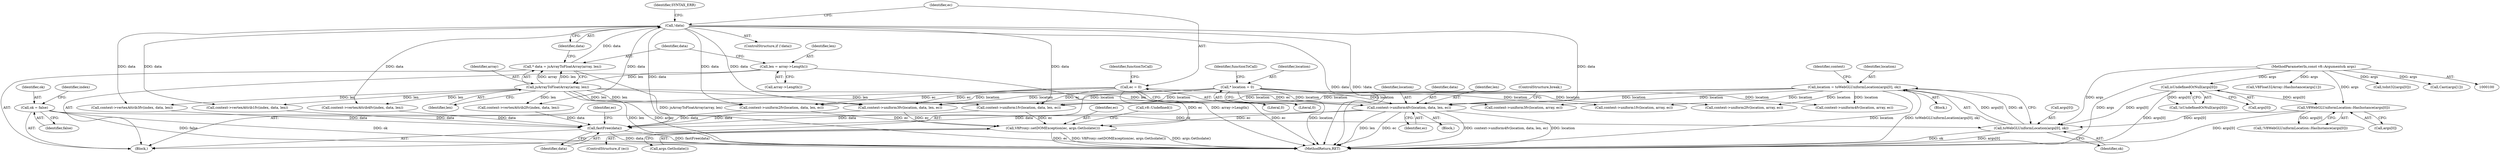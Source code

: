 digraph "0_Chrome_e9372a1bfd3588a80fcf49aa07321f0971dd6091_64@pointer" {
"1000304" [label="(Call,context->uniform4fv(location, data, len, ec))"];
"1000121" [label="(Call,* location = 0)"];
"1000155" [label="(Call,location = toWebGLUniformLocation(args[0], ok))"];
"1000157" [label="(Call,toWebGLUniformLocation(args[0], ok))"];
"1000147" [label="(Call,V8WebGLUniformLocation::HasInstance(args[0]))"];
"1000142" [label="(Call,isUndefinedOrNull(args[0]))"];
"1000101" [label="(MethodParameterIn,const v8::Arguments& args)"];
"1000112" [label="(Call,ok = false)"];
"1000267" [label="(Call,!data)"];
"1000261" [label="(Call,* data = jsArrayToFloatArray(array, len))"];
"1000263" [label="(Call,jsArrayToFloatArray(array, len))"];
"1000257" [label="(Call,len = array->Length())"];
"1000276" [label="(Call,ec = 0)"];
"1000337" [label="(Call,fastFree(data))"];
"1000341" [label="(Call,V8Proxy::setDOMException(ec, args.GetIsolate()))"];
"1000337" [label="(Call,fastFree(data))"];
"1000281" [label="(Block,)"];
"1000157" [label="(Call,toWebGLUniformLocation(args[0], ok))"];
"1000259" [label="(Call,array->Length())"];
"1000101" [label="(MethodParameterIn,const v8::Arguments& args)"];
"1000141" [label="(Call,!isUndefinedOrNull(args[0]))"];
"1000142" [label="(Call,isUndefinedOrNull(args[0]))"];
"1000283" [label="(Call,context->uniform1fv(location, data, len, ec))"];
"1000117" [label="(Identifier,index)"];
"1000268" [label="(Identifier,data)"];
"1000323" [label="(Call,context->vertexAttrib3fv(index, data, len))"];
"1000103" [label="(Block,)"];
"1000156" [label="(Identifier,location)"];
"1000168" [label="(Call,V8Float32Array::HasInstance(args[1]))"];
"1000123" [label="(Literal,0)"];
"1000265" [label="(Identifier,len)"];
"1000155" [label="(Call,location = toWebGLUniformLocation(args[0], ok))"];
"1000261" [label="(Call,* data = jsArrayToFloatArray(array, len))"];
"1000267" [label="(Call,!data)"];
"1000161" [label="(Identifier,ok)"];
"1000346" [label="(MethodReturn,RET)"];
"1000129" [label="(Call,toInt32(args[0]))"];
"1000266" [label="(ControlStructure,if (!data))"];
"1000258" [label="(Identifier,len)"];
"1000308" [label="(Identifier,ec)"];
"1000113" [label="(Identifier,ok)"];
"1000317" [label="(Call,context->vertexAttrib2fv(index, data, len))"];
"1000164" [label="(Identifier,context)"];
"1000257" [label="(Call,len = array->Length())"];
"1000147" [label="(Call,V8WebGLUniformLocation::HasInstance(args[0]))"];
"1000311" [label="(Call,context->vertexAttrib1fv(index, data, len))"];
"1000112" [label="(Call,ok = false)"];
"1000280" [label="(Identifier,functionToCall)"];
"1000290" [label="(Call,context->uniform2fv(location, data, len, ec))"];
"1000252" [label="(Call,Cast(args[1]))"];
"1000309" [label="(ControlStructure,break;)"];
"1000202" [label="(Call,context->uniform3fv(location, array, ec))"];
"1000297" [label="(Call,context->uniform3fv(location, data, len, ec))"];
"1000134" [label="(Block,)"];
"1000262" [label="(Identifier,data)"];
"1000340" [label="(Identifier,ec)"];
"1000339" [label="(ControlStructure,if (ec))"];
"1000342" [label="(Identifier,ec)"];
"1000276" [label="(Call,ec = 0)"];
"1000122" [label="(Identifier,location)"];
"1000305" [label="(Identifier,location)"];
"1000271" [label="(Identifier,SYNTAX_ERR)"];
"1000126" [label="(Identifier,functionToCall)"];
"1000196" [label="(Call,context->uniform2fv(location, array, ec))"];
"1000345" [label="(Call,v8::Undefined())"];
"1000341" [label="(Call,V8Proxy::setDOMException(ec, args.GetIsolate()))"];
"1000304" [label="(Call,context->uniform4fv(location, data, len, ec))"];
"1000263" [label="(Call,jsArrayToFloatArray(array, len))"];
"1000158" [label="(Call,args[0])"];
"1000306" [label="(Identifier,data)"];
"1000329" [label="(Call,context->vertexAttrib4fv(index, data, len))"];
"1000307" [label="(Identifier,len)"];
"1000148" [label="(Call,args[0])"];
"1000114" [label="(Identifier,false)"];
"1000146" [label="(Call,!V8WebGLUniformLocation::HasInstance(args[0]))"];
"1000264" [label="(Identifier,array)"];
"1000278" [label="(Literal,0)"];
"1000277" [label="(Identifier,ec)"];
"1000143" [label="(Call,args[0])"];
"1000338" [label="(Identifier,data)"];
"1000343" [label="(Call,args.GetIsolate())"];
"1000121" [label="(Call,* location = 0)"];
"1000208" [label="(Call,context->uniform4fv(location, array, ec))"];
"1000190" [label="(Call,context->uniform1fv(location, array, ec))"];
"1000304" -> "1000281"  [label="AST: "];
"1000304" -> "1000308"  [label="CFG: "];
"1000305" -> "1000304"  [label="AST: "];
"1000306" -> "1000304"  [label="AST: "];
"1000307" -> "1000304"  [label="AST: "];
"1000308" -> "1000304"  [label="AST: "];
"1000309" -> "1000304"  [label="CFG: "];
"1000304" -> "1000346"  [label="DDG: context->uniform4fv(location, data, len, ec)"];
"1000304" -> "1000346"  [label="DDG: location"];
"1000304" -> "1000346"  [label="DDG: len"];
"1000304" -> "1000346"  [label="DDG: ec"];
"1000121" -> "1000304"  [label="DDG: location"];
"1000155" -> "1000304"  [label="DDG: location"];
"1000267" -> "1000304"  [label="DDG: data"];
"1000263" -> "1000304"  [label="DDG: len"];
"1000276" -> "1000304"  [label="DDG: ec"];
"1000304" -> "1000337"  [label="DDG: data"];
"1000304" -> "1000341"  [label="DDG: ec"];
"1000121" -> "1000103"  [label="AST: "];
"1000121" -> "1000123"  [label="CFG: "];
"1000122" -> "1000121"  [label="AST: "];
"1000123" -> "1000121"  [label="AST: "];
"1000126" -> "1000121"  [label="CFG: "];
"1000121" -> "1000346"  [label="DDG: location"];
"1000121" -> "1000190"  [label="DDG: location"];
"1000121" -> "1000196"  [label="DDG: location"];
"1000121" -> "1000202"  [label="DDG: location"];
"1000121" -> "1000208"  [label="DDG: location"];
"1000121" -> "1000283"  [label="DDG: location"];
"1000121" -> "1000290"  [label="DDG: location"];
"1000121" -> "1000297"  [label="DDG: location"];
"1000155" -> "1000134"  [label="AST: "];
"1000155" -> "1000157"  [label="CFG: "];
"1000156" -> "1000155"  [label="AST: "];
"1000157" -> "1000155"  [label="AST: "];
"1000164" -> "1000155"  [label="CFG: "];
"1000155" -> "1000346"  [label="DDG: toWebGLUniformLocation(args[0], ok)"];
"1000155" -> "1000346"  [label="DDG: location"];
"1000157" -> "1000155"  [label="DDG: args[0]"];
"1000157" -> "1000155"  [label="DDG: ok"];
"1000155" -> "1000190"  [label="DDG: location"];
"1000155" -> "1000196"  [label="DDG: location"];
"1000155" -> "1000202"  [label="DDG: location"];
"1000155" -> "1000208"  [label="DDG: location"];
"1000155" -> "1000283"  [label="DDG: location"];
"1000155" -> "1000290"  [label="DDG: location"];
"1000155" -> "1000297"  [label="DDG: location"];
"1000157" -> "1000161"  [label="CFG: "];
"1000158" -> "1000157"  [label="AST: "];
"1000161" -> "1000157"  [label="AST: "];
"1000157" -> "1000346"  [label="DDG: args[0]"];
"1000157" -> "1000346"  [label="DDG: ok"];
"1000147" -> "1000157"  [label="DDG: args[0]"];
"1000142" -> "1000157"  [label="DDG: args[0]"];
"1000101" -> "1000157"  [label="DDG: args"];
"1000112" -> "1000157"  [label="DDG: ok"];
"1000147" -> "1000146"  [label="AST: "];
"1000147" -> "1000148"  [label="CFG: "];
"1000148" -> "1000147"  [label="AST: "];
"1000146" -> "1000147"  [label="CFG: "];
"1000147" -> "1000346"  [label="DDG: args[0]"];
"1000147" -> "1000146"  [label="DDG: args[0]"];
"1000142" -> "1000147"  [label="DDG: args[0]"];
"1000101" -> "1000147"  [label="DDG: args"];
"1000142" -> "1000141"  [label="AST: "];
"1000142" -> "1000143"  [label="CFG: "];
"1000143" -> "1000142"  [label="AST: "];
"1000141" -> "1000142"  [label="CFG: "];
"1000142" -> "1000346"  [label="DDG: args[0]"];
"1000142" -> "1000141"  [label="DDG: args[0]"];
"1000101" -> "1000142"  [label="DDG: args"];
"1000101" -> "1000100"  [label="AST: "];
"1000101" -> "1000346"  [label="DDG: args"];
"1000101" -> "1000129"  [label="DDG: args"];
"1000101" -> "1000168"  [label="DDG: args"];
"1000101" -> "1000252"  [label="DDG: args"];
"1000112" -> "1000103"  [label="AST: "];
"1000112" -> "1000114"  [label="CFG: "];
"1000113" -> "1000112"  [label="AST: "];
"1000114" -> "1000112"  [label="AST: "];
"1000117" -> "1000112"  [label="CFG: "];
"1000112" -> "1000346"  [label="DDG: false"];
"1000112" -> "1000346"  [label="DDG: ok"];
"1000267" -> "1000266"  [label="AST: "];
"1000267" -> "1000268"  [label="CFG: "];
"1000268" -> "1000267"  [label="AST: "];
"1000271" -> "1000267"  [label="CFG: "];
"1000277" -> "1000267"  [label="CFG: "];
"1000267" -> "1000346"  [label="DDG: !data"];
"1000267" -> "1000346"  [label="DDG: data"];
"1000261" -> "1000267"  [label="DDG: data"];
"1000267" -> "1000283"  [label="DDG: data"];
"1000267" -> "1000290"  [label="DDG: data"];
"1000267" -> "1000297"  [label="DDG: data"];
"1000267" -> "1000311"  [label="DDG: data"];
"1000267" -> "1000317"  [label="DDG: data"];
"1000267" -> "1000323"  [label="DDG: data"];
"1000267" -> "1000329"  [label="DDG: data"];
"1000267" -> "1000337"  [label="DDG: data"];
"1000261" -> "1000103"  [label="AST: "];
"1000261" -> "1000263"  [label="CFG: "];
"1000262" -> "1000261"  [label="AST: "];
"1000263" -> "1000261"  [label="AST: "];
"1000268" -> "1000261"  [label="CFG: "];
"1000261" -> "1000346"  [label="DDG: jsArrayToFloatArray(array, len)"];
"1000263" -> "1000261"  [label="DDG: array"];
"1000263" -> "1000261"  [label="DDG: len"];
"1000263" -> "1000265"  [label="CFG: "];
"1000264" -> "1000263"  [label="AST: "];
"1000265" -> "1000263"  [label="AST: "];
"1000263" -> "1000346"  [label="DDG: len"];
"1000263" -> "1000346"  [label="DDG: array"];
"1000257" -> "1000263"  [label="DDG: len"];
"1000263" -> "1000283"  [label="DDG: len"];
"1000263" -> "1000290"  [label="DDG: len"];
"1000263" -> "1000297"  [label="DDG: len"];
"1000263" -> "1000311"  [label="DDG: len"];
"1000263" -> "1000317"  [label="DDG: len"];
"1000263" -> "1000323"  [label="DDG: len"];
"1000263" -> "1000329"  [label="DDG: len"];
"1000257" -> "1000103"  [label="AST: "];
"1000257" -> "1000259"  [label="CFG: "];
"1000258" -> "1000257"  [label="AST: "];
"1000259" -> "1000257"  [label="AST: "];
"1000262" -> "1000257"  [label="CFG: "];
"1000257" -> "1000346"  [label="DDG: array->Length()"];
"1000276" -> "1000103"  [label="AST: "];
"1000276" -> "1000278"  [label="CFG: "];
"1000277" -> "1000276"  [label="AST: "];
"1000278" -> "1000276"  [label="AST: "];
"1000280" -> "1000276"  [label="CFG: "];
"1000276" -> "1000346"  [label="DDG: ec"];
"1000276" -> "1000283"  [label="DDG: ec"];
"1000276" -> "1000290"  [label="DDG: ec"];
"1000276" -> "1000297"  [label="DDG: ec"];
"1000276" -> "1000341"  [label="DDG: ec"];
"1000337" -> "1000103"  [label="AST: "];
"1000337" -> "1000338"  [label="CFG: "];
"1000338" -> "1000337"  [label="AST: "];
"1000340" -> "1000337"  [label="CFG: "];
"1000337" -> "1000346"  [label="DDG: data"];
"1000337" -> "1000346"  [label="DDG: fastFree(data)"];
"1000329" -> "1000337"  [label="DDG: data"];
"1000297" -> "1000337"  [label="DDG: data"];
"1000323" -> "1000337"  [label="DDG: data"];
"1000290" -> "1000337"  [label="DDG: data"];
"1000283" -> "1000337"  [label="DDG: data"];
"1000311" -> "1000337"  [label="DDG: data"];
"1000317" -> "1000337"  [label="DDG: data"];
"1000341" -> "1000339"  [label="AST: "];
"1000341" -> "1000343"  [label="CFG: "];
"1000342" -> "1000341"  [label="AST: "];
"1000343" -> "1000341"  [label="AST: "];
"1000345" -> "1000341"  [label="CFG: "];
"1000341" -> "1000346"  [label="DDG: args.GetIsolate()"];
"1000341" -> "1000346"  [label="DDG: ec"];
"1000341" -> "1000346"  [label="DDG: V8Proxy::setDOMException(ec, args.GetIsolate())"];
"1000290" -> "1000341"  [label="DDG: ec"];
"1000283" -> "1000341"  [label="DDG: ec"];
"1000297" -> "1000341"  [label="DDG: ec"];
}

